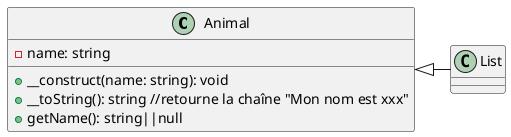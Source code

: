 @startuml

class Animal {
- name: string

+__construct(name: string): void
+__toString(): string //retourne la chaîne "Mon nom est xxx"
+getName(): string||null
}

Animal <|- List

@enduml
